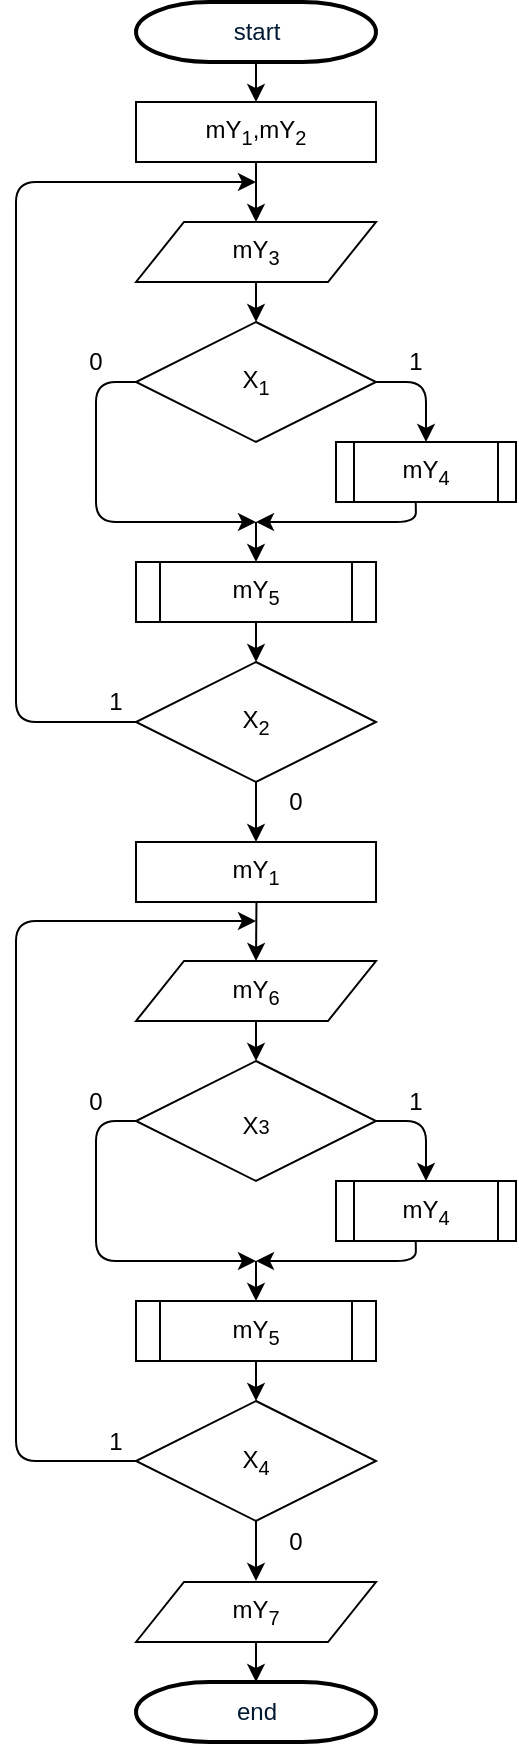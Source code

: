 <mxfile version="10.6.6" type="device"><diagram id="6a731a19-8d31-9384-78a2-239565b7b9f0" name="Page-1"><mxGraphModel dx="601" dy="458" grid="1" gridSize="10" guides="1" tooltips="1" connect="1" arrows="1" fold="1" page="1" pageScale="1" pageWidth="1169" pageHeight="827" background="#ffffff" math="0" shadow="0"><root><mxCell id="0"/><mxCell id="1" parent="0"/><mxCell id="2" value="start" style="shape=mxgraph.flowchart.terminator;fillColor=#FFFFFF;strokeColor=#000000;strokeWidth=2;gradientColor=none;gradientDirection=north;fontColor=#001933;fontStyle=0;html=1;" parent="1" vertex="1"><mxGeometry x="260" y="60" width="120" height="30" as="geometry"/></mxCell><mxCell id="-HpGhyhhrxoE_MJv74X9-57" value="mY&lt;sub&gt;1&lt;/sub&gt;,mY&lt;sub&gt;2&lt;/sub&gt;" style="rounded=0;whiteSpace=wrap;html=1;" vertex="1" parent="1"><mxGeometry x="260" y="110" width="120" height="30" as="geometry"/></mxCell><mxCell id="-HpGhyhhrxoE_MJv74X9-62" value="" style="endArrow=classic;html=1;exitX=0.5;exitY=1;exitDx=0;exitDy=0;" edge="1" parent="1" target="-HpGhyhhrxoE_MJv74X9-57"><mxGeometry width="50" height="50" relative="1" as="geometry"><mxPoint x="320" y="90.286" as="sourcePoint"/><mxPoint x="310" y="160" as="targetPoint"/></mxGeometry></mxCell><mxCell id="-HpGhyhhrxoE_MJv74X9-63" value="mY&lt;sub&gt;3&lt;/sub&gt;" style="shape=parallelogram;perimeter=parallelogramPerimeter;whiteSpace=wrap;html=1;" vertex="1" parent="1"><mxGeometry x="260" y="170" width="120" height="30" as="geometry"/></mxCell><mxCell id="-HpGhyhhrxoE_MJv74X9-64" value="X&lt;sub&gt;1&lt;/sub&gt;" style="rhombus;whiteSpace=wrap;html=1;" vertex="1" parent="1"><mxGeometry x="260" y="220" width="120" height="60" as="geometry"/></mxCell><mxCell id="-HpGhyhhrxoE_MJv74X9-65" value="" style="endArrow=classic;html=1;exitX=0.5;exitY=1;exitDx=0;exitDy=0;entryX=0.5;entryY=0;entryDx=0;entryDy=0;" edge="1" parent="1" source="-HpGhyhhrxoE_MJv74X9-57" target="-HpGhyhhrxoE_MJv74X9-63"><mxGeometry width="50" height="50" relative="1" as="geometry"><mxPoint x="310" y="200" as="sourcePoint"/><mxPoint x="360" y="150" as="targetPoint"/></mxGeometry></mxCell><mxCell id="-HpGhyhhrxoE_MJv74X9-66" value="" style="endArrow=classic;html=1;exitX=0.5;exitY=1;exitDx=0;exitDy=0;entryX=0.5;entryY=0;entryDx=0;entryDy=0;" edge="1" parent="1" source="-HpGhyhhrxoE_MJv74X9-63" target="-HpGhyhhrxoE_MJv74X9-64"><mxGeometry width="50" height="50" relative="1" as="geometry"><mxPoint x="310" y="250" as="sourcePoint"/><mxPoint x="360" y="200" as="targetPoint"/></mxGeometry></mxCell><mxCell id="-HpGhyhhrxoE_MJv74X9-67" value="mY&lt;sub&gt;4&lt;/sub&gt;" style="shape=process;whiteSpace=wrap;html=1;backgroundOutline=1;" vertex="1" parent="1"><mxGeometry x="360" y="280" width="90" height="30" as="geometry"/></mxCell><mxCell id="-HpGhyhhrxoE_MJv74X9-68" value="" style="endArrow=classic;html=1;exitX=1;exitY=0.5;exitDx=0;exitDy=0;entryX=0.5;entryY=0;entryDx=0;entryDy=0;fontFamily=Helvetica;rounded=1;" edge="1" parent="1" source="-HpGhyhhrxoE_MJv74X9-64" target="-HpGhyhhrxoE_MJv74X9-67"><mxGeometry width="50" height="50" relative="1" as="geometry"><mxPoint x="400" y="260" as="sourcePoint"/><mxPoint x="450" y="210" as="targetPoint"/><Array as="points"><mxPoint x="405" y="250"/></Array></mxGeometry></mxCell><mxCell id="-HpGhyhhrxoE_MJv74X9-69" value="1" style="text;html=1;strokeColor=none;fillColor=none;align=center;verticalAlign=middle;whiteSpace=wrap;rounded=0;fontFamily=Helvetica;" vertex="1" parent="1"><mxGeometry x="380" y="230" width="40" height="20" as="geometry"/></mxCell><mxCell id="-HpGhyhhrxoE_MJv74X9-70" value="0" style="text;html=1;strokeColor=none;fillColor=none;align=center;verticalAlign=middle;whiteSpace=wrap;rounded=0;fontFamily=Helvetica;" vertex="1" parent="1"><mxGeometry x="220" y="230" width="40" height="20" as="geometry"/></mxCell><mxCell id="-HpGhyhhrxoE_MJv74X9-71" value="mY&lt;sub&gt;5&lt;/sub&gt;" style="shape=process;whiteSpace=wrap;html=1;backgroundOutline=1;fontFamily=Helvetica;" vertex="1" parent="1"><mxGeometry x="260" y="340" width="120" height="30" as="geometry"/></mxCell><mxCell id="-HpGhyhhrxoE_MJv74X9-72" value="" style="endArrow=classic;html=1;fontFamily=Helvetica;exitX=0;exitY=0.5;exitDx=0;exitDy=0;" edge="1" parent="1" source="-HpGhyhhrxoE_MJv74X9-64"><mxGeometry width="50" height="50" relative="1" as="geometry"><mxPoint x="220" y="460" as="sourcePoint"/><mxPoint x="320" y="320" as="targetPoint"/><Array as="points"><mxPoint x="240" y="250"/><mxPoint x="240" y="320"/></Array></mxGeometry></mxCell><mxCell id="-HpGhyhhrxoE_MJv74X9-73" value="" style="endArrow=classic;html=1;fontFamily=Helvetica;entryX=0.5;entryY=0;entryDx=0;entryDy=0;" edge="1" parent="1" target="-HpGhyhhrxoE_MJv74X9-71"><mxGeometry width="50" height="50" relative="1" as="geometry"><mxPoint x="320" y="320" as="sourcePoint"/><mxPoint x="370" y="320" as="targetPoint"/></mxGeometry></mxCell><mxCell id="-HpGhyhhrxoE_MJv74X9-74" value="" style="endArrow=classic;html=1;fontFamily=Helvetica;exitX=0.443;exitY=1.012;exitDx=0;exitDy=0;exitPerimeter=0;" edge="1" parent="1" source="-HpGhyhhrxoE_MJv74X9-67"><mxGeometry width="50" height="50" relative="1" as="geometry"><mxPoint x="400" y="390" as="sourcePoint"/><mxPoint x="320" y="320" as="targetPoint"/><Array as="points"><mxPoint x="400" y="320"/></Array></mxGeometry></mxCell><mxCell id="-HpGhyhhrxoE_MJv74X9-76" value="X&lt;sub&gt;2&lt;/sub&gt;" style="rhombus;whiteSpace=wrap;html=1;" vertex="1" parent="1"><mxGeometry x="260" y="390" width="120" height="60" as="geometry"/></mxCell><mxCell id="-HpGhyhhrxoE_MJv74X9-77" value="" style="endArrow=classic;html=1;fontFamily=Helvetica;exitX=0.5;exitY=1;exitDx=0;exitDy=0;entryX=0.5;entryY=0;entryDx=0;entryDy=0;" edge="1" parent="1" source="-HpGhyhhrxoE_MJv74X9-71" target="-HpGhyhhrxoE_MJv74X9-76"><mxGeometry width="50" height="50" relative="1" as="geometry"><mxPoint x="210" y="430" as="sourcePoint"/><mxPoint x="260" y="380" as="targetPoint"/></mxGeometry></mxCell><mxCell id="-HpGhyhhrxoE_MJv74X9-78" value="" style="endArrow=classic;html=1;fontFamily=Helvetica;exitX=0;exitY=0.5;exitDx=0;exitDy=0;" edge="1" parent="1" source="-HpGhyhhrxoE_MJv74X9-76"><mxGeometry width="50" height="50" relative="1" as="geometry"><mxPoint x="180" y="420" as="sourcePoint"/><mxPoint x="320" y="150" as="targetPoint"/><Array as="points"><mxPoint x="200" y="420"/><mxPoint x="200" y="150"/></Array></mxGeometry></mxCell><mxCell id="-HpGhyhhrxoE_MJv74X9-79" value="1" style="text;html=1;strokeColor=none;fillColor=none;align=center;verticalAlign=middle;whiteSpace=wrap;rounded=0;fontFamily=Helvetica;" vertex="1" parent="1"><mxGeometry x="230" y="400" width="40" height="20" as="geometry"/></mxCell><mxCell id="-HpGhyhhrxoE_MJv74X9-80" value="" style="endArrow=classic;html=1;fontFamily=Helvetica;exitX=0.5;exitY=1;exitDx=0;exitDy=0;" edge="1" parent="1" source="-HpGhyhhrxoE_MJv74X9-76"><mxGeometry width="50" height="50" relative="1" as="geometry"><mxPoint x="310" y="530" as="sourcePoint"/><mxPoint x="320" y="480" as="targetPoint"/></mxGeometry></mxCell><mxCell id="-HpGhyhhrxoE_MJv74X9-81" value="0" style="text;html=1;strokeColor=none;fillColor=none;align=center;verticalAlign=middle;whiteSpace=wrap;rounded=0;fontFamily=Helvetica;" vertex="1" parent="1"><mxGeometry x="320" y="450" width="40" height="20" as="geometry"/></mxCell><mxCell id="-HpGhyhhrxoE_MJv74X9-82" value="mY&lt;sub&gt;1&lt;/sub&gt;" style="rounded=0;whiteSpace=wrap;html=1;" vertex="1" parent="1"><mxGeometry x="260" y="480" width="120" height="30" as="geometry"/></mxCell><mxCell id="-HpGhyhhrxoE_MJv74X9-85" value="mY&lt;sub&gt;6&lt;/sub&gt;" style="shape=parallelogram;perimeter=parallelogramPerimeter;whiteSpace=wrap;html=1;" vertex="1" parent="1"><mxGeometry x="260" y="539.5" width="120" height="30" as="geometry"/></mxCell><mxCell id="-HpGhyhhrxoE_MJv74X9-86" value="&lt;sub&gt;&lt;span style=&quot;font-size: 12px&quot;&gt;X&lt;/span&gt;3&lt;/sub&gt;" style="rhombus;whiteSpace=wrap;html=1;" vertex="1" parent="1"><mxGeometry x="260" y="589.5" width="120" height="60" as="geometry"/></mxCell><mxCell id="-HpGhyhhrxoE_MJv74X9-87" value="" style="endArrow=classic;html=1;exitX=0.5;exitY=1;exitDx=0;exitDy=0;entryX=0.5;entryY=0;entryDx=0;entryDy=0;" edge="1" parent="1" target="-HpGhyhhrxoE_MJv74X9-85"><mxGeometry width="50" height="50" relative="1" as="geometry"><mxPoint x="320.235" y="510.088" as="sourcePoint"/><mxPoint x="360" y="519.5" as="targetPoint"/></mxGeometry></mxCell><mxCell id="-HpGhyhhrxoE_MJv74X9-88" value="" style="endArrow=classic;html=1;exitX=0.5;exitY=1;exitDx=0;exitDy=0;entryX=0.5;entryY=0;entryDx=0;entryDy=0;" edge="1" parent="1" source="-HpGhyhhrxoE_MJv74X9-85" target="-HpGhyhhrxoE_MJv74X9-86"><mxGeometry width="50" height="50" relative="1" as="geometry"><mxPoint x="310" y="619.5" as="sourcePoint"/><mxPoint x="360" y="569.5" as="targetPoint"/></mxGeometry></mxCell><mxCell id="-HpGhyhhrxoE_MJv74X9-89" value="mY&lt;sub&gt;4&lt;/sub&gt;" style="shape=process;whiteSpace=wrap;html=1;backgroundOutline=1;" vertex="1" parent="1"><mxGeometry x="360" y="649.5" width="90" height="30" as="geometry"/></mxCell><mxCell id="-HpGhyhhrxoE_MJv74X9-90" value="" style="endArrow=classic;html=1;exitX=1;exitY=0.5;exitDx=0;exitDy=0;entryX=0.5;entryY=0;entryDx=0;entryDy=0;fontFamily=Helvetica;rounded=1;" edge="1" parent="1" source="-HpGhyhhrxoE_MJv74X9-86" target="-HpGhyhhrxoE_MJv74X9-89"><mxGeometry width="50" height="50" relative="1" as="geometry"><mxPoint x="400" y="629.5" as="sourcePoint"/><mxPoint x="450" y="579.5" as="targetPoint"/><Array as="points"><mxPoint x="405" y="619.5"/></Array></mxGeometry></mxCell><mxCell id="-HpGhyhhrxoE_MJv74X9-91" value="1" style="text;html=1;strokeColor=none;fillColor=none;align=center;verticalAlign=middle;whiteSpace=wrap;rounded=0;fontFamily=Helvetica;" vertex="1" parent="1"><mxGeometry x="380" y="599.5" width="40" height="20" as="geometry"/></mxCell><mxCell id="-HpGhyhhrxoE_MJv74X9-92" value="0" style="text;html=1;strokeColor=none;fillColor=none;align=center;verticalAlign=middle;whiteSpace=wrap;rounded=0;fontFamily=Helvetica;" vertex="1" parent="1"><mxGeometry x="220" y="599.5" width="40" height="20" as="geometry"/></mxCell><mxCell id="-HpGhyhhrxoE_MJv74X9-93" value="mY&lt;sub&gt;5&lt;/sub&gt;" style="shape=process;whiteSpace=wrap;html=1;backgroundOutline=1;fontFamily=Helvetica;" vertex="1" parent="1"><mxGeometry x="260" y="709.5" width="120" height="30" as="geometry"/></mxCell><mxCell id="-HpGhyhhrxoE_MJv74X9-94" value="" style="endArrow=classic;html=1;fontFamily=Helvetica;exitX=0;exitY=0.5;exitDx=0;exitDy=0;" edge="1" parent="1" source="-HpGhyhhrxoE_MJv74X9-86"><mxGeometry width="50" height="50" relative="1" as="geometry"><mxPoint x="220" y="829.5" as="sourcePoint"/><mxPoint x="320" y="689.5" as="targetPoint"/><Array as="points"><mxPoint x="240" y="619.5"/><mxPoint x="240" y="689.5"/></Array></mxGeometry></mxCell><mxCell id="-HpGhyhhrxoE_MJv74X9-95" value="" style="endArrow=classic;html=1;fontFamily=Helvetica;entryX=0.5;entryY=0;entryDx=0;entryDy=0;" edge="1" parent="1" target="-HpGhyhhrxoE_MJv74X9-93"><mxGeometry width="50" height="50" relative="1" as="geometry"><mxPoint x="320" y="689.5" as="sourcePoint"/><mxPoint x="370" y="689.5" as="targetPoint"/></mxGeometry></mxCell><mxCell id="-HpGhyhhrxoE_MJv74X9-96" value="" style="endArrow=classic;html=1;fontFamily=Helvetica;exitX=0.443;exitY=1.012;exitDx=0;exitDy=0;exitPerimeter=0;" edge="1" parent="1" source="-HpGhyhhrxoE_MJv74X9-89"><mxGeometry width="50" height="50" relative="1" as="geometry"><mxPoint x="400" y="759.5" as="sourcePoint"/><mxPoint x="320" y="689.5" as="targetPoint"/><Array as="points"><mxPoint x="400" y="689.5"/></Array></mxGeometry></mxCell><mxCell id="-HpGhyhhrxoE_MJv74X9-97" value="X&lt;sub&gt;4&lt;/sub&gt;" style="rhombus;whiteSpace=wrap;html=1;" vertex="1" parent="1"><mxGeometry x="260" y="759.5" width="120" height="60" as="geometry"/></mxCell><mxCell id="-HpGhyhhrxoE_MJv74X9-98" value="" style="endArrow=classic;html=1;fontFamily=Helvetica;exitX=0.5;exitY=1;exitDx=0;exitDy=0;entryX=0.5;entryY=0;entryDx=0;entryDy=0;" edge="1" parent="1" source="-HpGhyhhrxoE_MJv74X9-93" target="-HpGhyhhrxoE_MJv74X9-97"><mxGeometry width="50" height="50" relative="1" as="geometry"><mxPoint x="210" y="799.5" as="sourcePoint"/><mxPoint x="260" y="749.5" as="targetPoint"/></mxGeometry></mxCell><mxCell id="-HpGhyhhrxoE_MJv74X9-99" value="" style="endArrow=classic;html=1;fontFamily=Helvetica;exitX=0;exitY=0.5;exitDx=0;exitDy=0;" edge="1" parent="1" source="-HpGhyhhrxoE_MJv74X9-97"><mxGeometry width="50" height="50" relative="1" as="geometry"><mxPoint x="180" y="789.5" as="sourcePoint"/><mxPoint x="320" y="519.5" as="targetPoint"/><Array as="points"><mxPoint x="200" y="789.5"/><mxPoint x="200" y="519.5"/></Array></mxGeometry></mxCell><mxCell id="-HpGhyhhrxoE_MJv74X9-100" value="1" style="text;html=1;strokeColor=none;fillColor=none;align=center;verticalAlign=middle;whiteSpace=wrap;rounded=0;fontFamily=Helvetica;" vertex="1" parent="1"><mxGeometry x="230" y="769.5" width="40" height="20" as="geometry"/></mxCell><mxCell id="-HpGhyhhrxoE_MJv74X9-101" value="" style="endArrow=classic;html=1;fontFamily=Helvetica;exitX=0.5;exitY=1;exitDx=0;exitDy=0;" edge="1" parent="1" source="-HpGhyhhrxoE_MJv74X9-97"><mxGeometry width="50" height="50" relative="1" as="geometry"><mxPoint x="310" y="899.5" as="sourcePoint"/><mxPoint x="320" y="849.5" as="targetPoint"/></mxGeometry></mxCell><mxCell id="-HpGhyhhrxoE_MJv74X9-102" value="0" style="text;html=1;strokeColor=none;fillColor=none;align=center;verticalAlign=middle;whiteSpace=wrap;rounded=0;fontFamily=Helvetica;" vertex="1" parent="1"><mxGeometry x="320" y="819.5" width="40" height="20" as="geometry"/></mxCell><mxCell id="-HpGhyhhrxoE_MJv74X9-103" value="mY&lt;sub&gt;7&lt;/sub&gt;" style="shape=parallelogram;perimeter=parallelogramPerimeter;whiteSpace=wrap;html=1;fontFamily=Helvetica;" vertex="1" parent="1"><mxGeometry x="260" y="850" width="120" height="30" as="geometry"/></mxCell><mxCell id="-HpGhyhhrxoE_MJv74X9-105" value="end" style="shape=mxgraph.flowchart.terminator;fillColor=#FFFFFF;strokeColor=#000000;strokeWidth=2;gradientColor=none;gradientDirection=north;fontColor=#001933;fontStyle=0;html=1;" vertex="1" parent="1"><mxGeometry x="260" y="900" width="120" height="30" as="geometry"/></mxCell><mxCell id="-HpGhyhhrxoE_MJv74X9-106" value="" style="endArrow=classic;html=1;fontFamily=Helvetica;exitX=0.5;exitY=1;exitDx=0;exitDy=0;entryX=0.5;entryY=0;entryDx=0;entryDy=0;entryPerimeter=0;" edge="1" parent="1" source="-HpGhyhhrxoE_MJv74X9-103" target="-HpGhyhhrxoE_MJv74X9-105"><mxGeometry width="50" height="50" relative="1" as="geometry"><mxPoint x="170" y="980" as="sourcePoint"/><mxPoint x="220" y="930" as="targetPoint"/></mxGeometry></mxCell></root></mxGraphModel></diagram></mxfile>